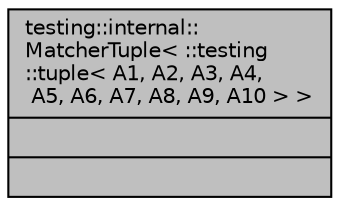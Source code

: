 digraph "testing::internal::MatcherTuple&lt; ::testing::tuple&lt; A1, A2, A3, A4, A5, A6, A7, A8, A9, A10 &gt; &gt;"
{
  edge [fontname="Helvetica",fontsize="10",labelfontname="Helvetica",labelfontsize="10"];
  node [fontname="Helvetica",fontsize="10",shape=record];
  Node1 [label="{testing::internal::\lMatcherTuple\< ::testing\l::tuple\< A1, A2, A3, A4,\l A5, A6, A7, A8, A9, A10 \> \>\n||}",height=0.2,width=0.4,color="black", fillcolor="grey75", style="filled", fontcolor="black"];
}
